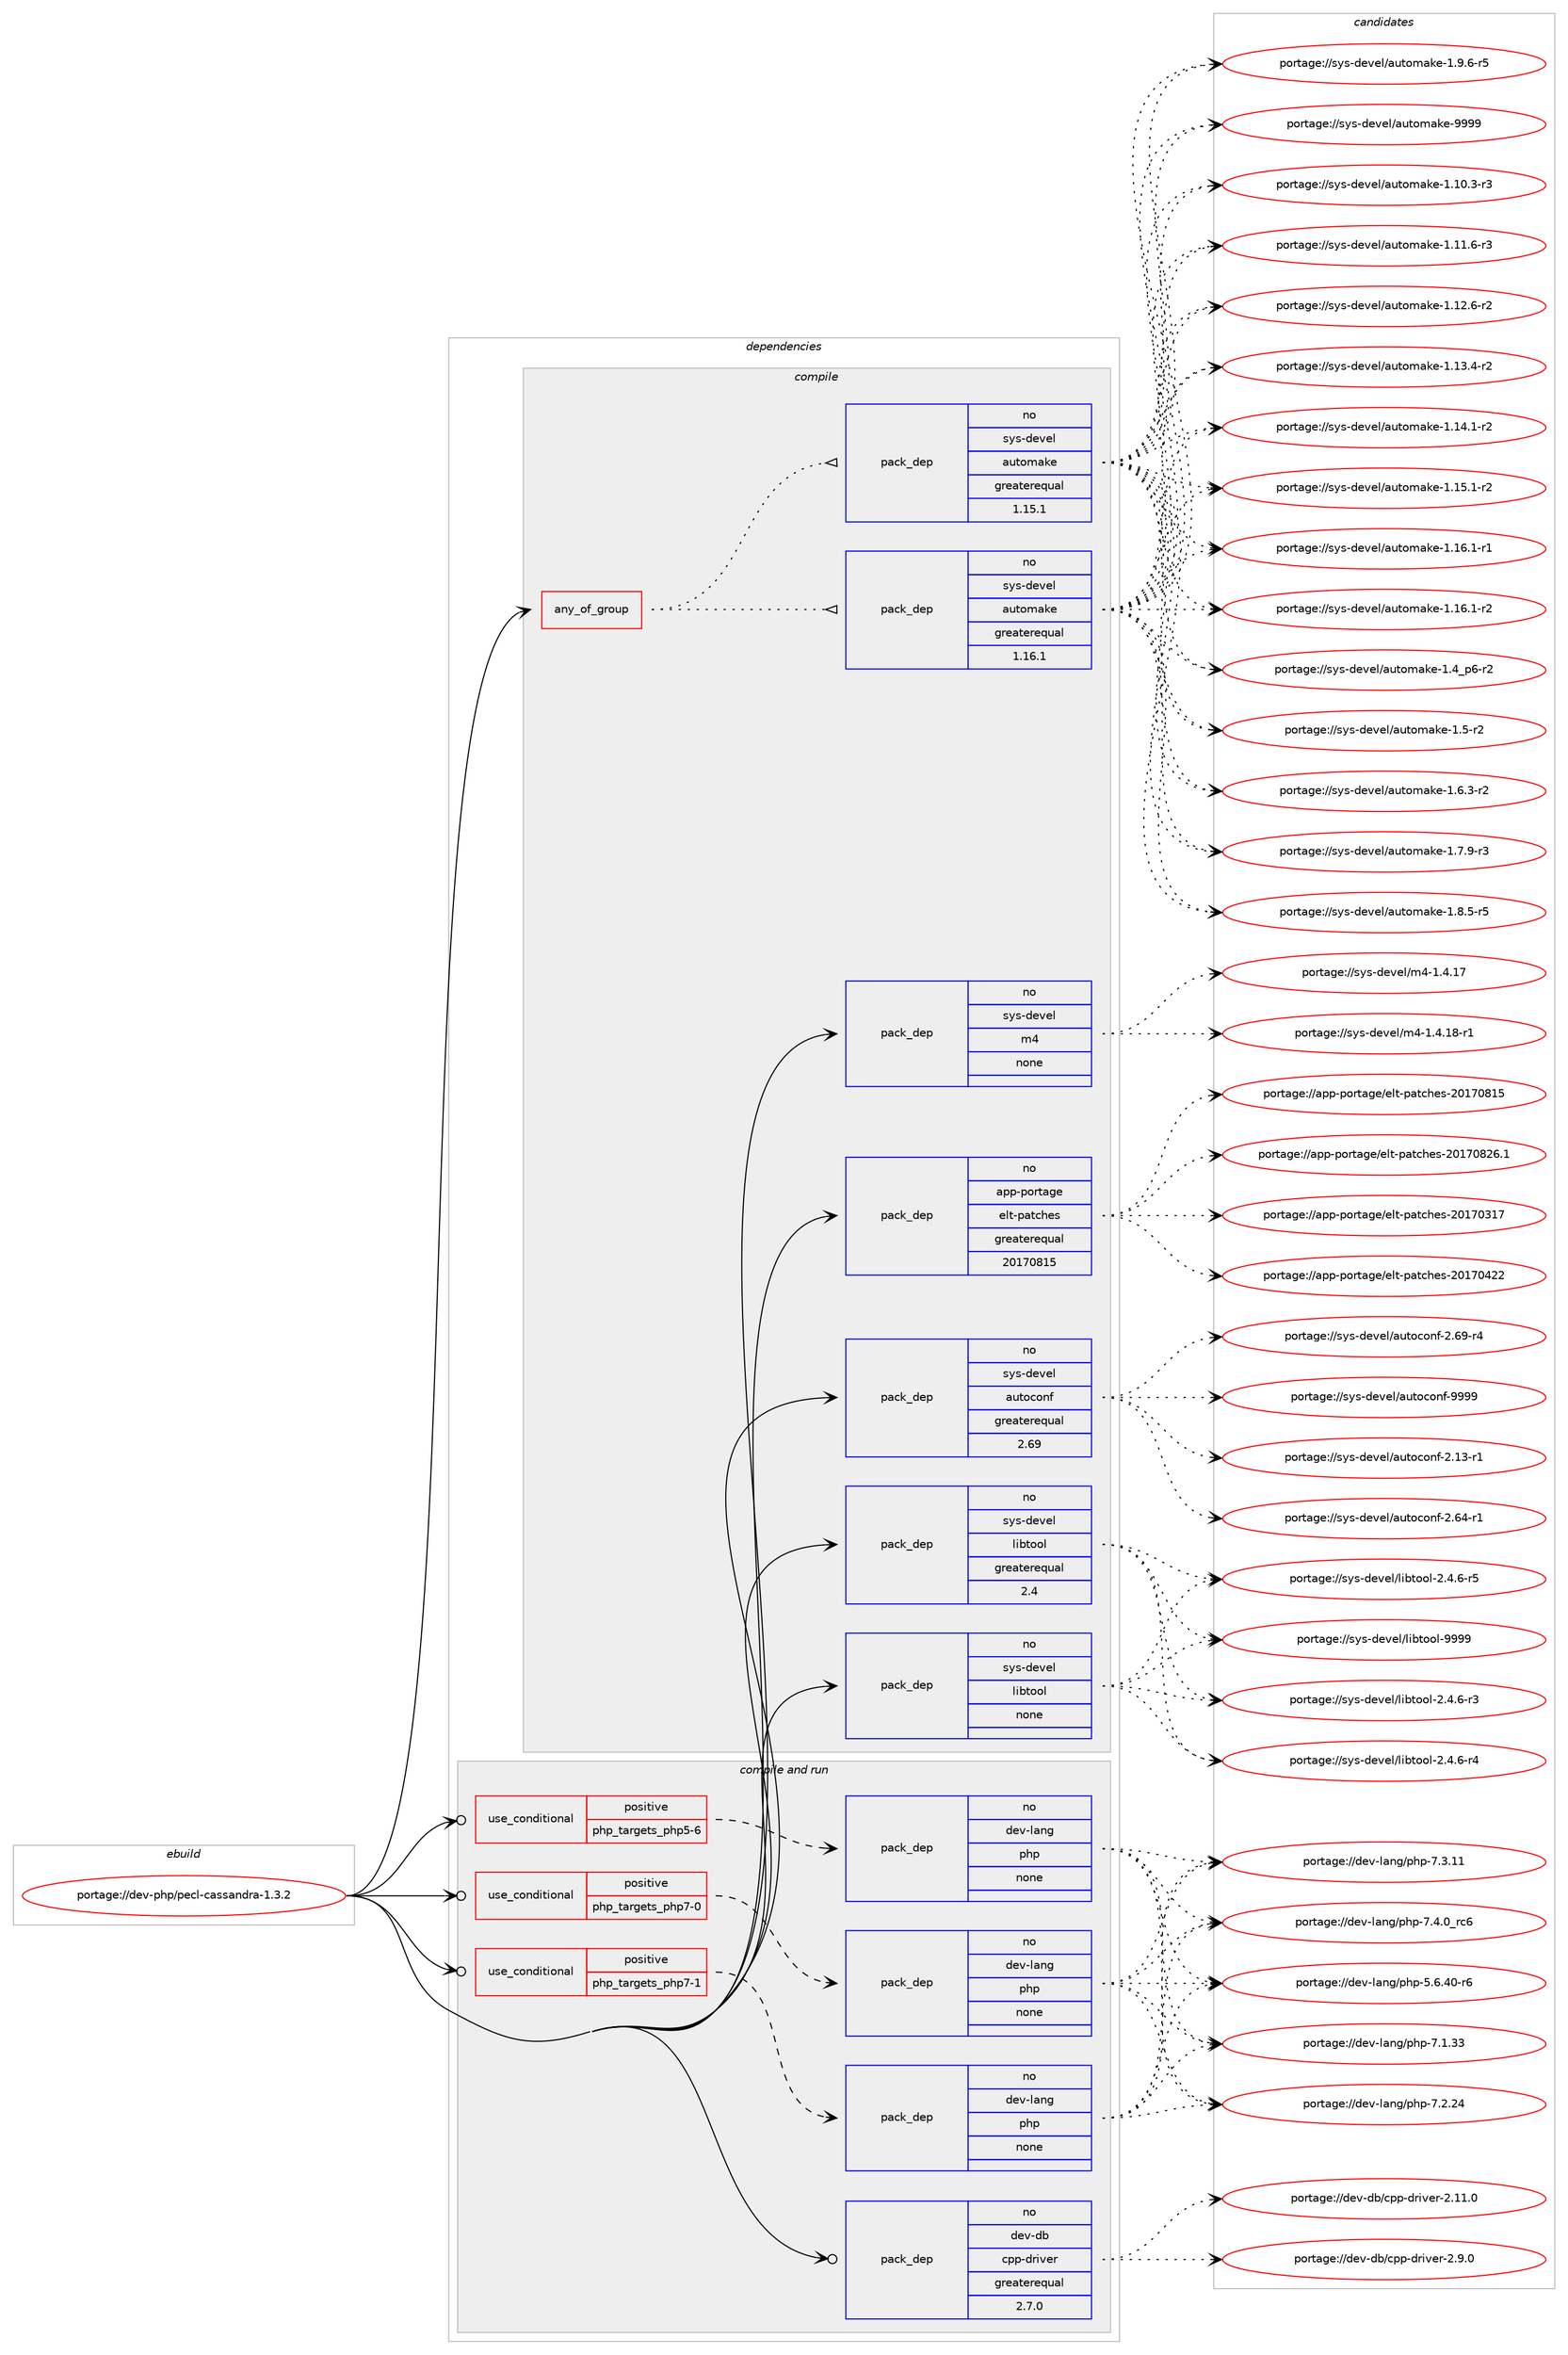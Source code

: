 digraph prolog {

# *************
# Graph options
# *************

newrank=true;
concentrate=true;
compound=true;
graph [rankdir=LR,fontname=Helvetica,fontsize=10,ranksep=1.5];#, ranksep=2.5, nodesep=0.2];
edge  [arrowhead=vee];
node  [fontname=Helvetica,fontsize=10];

# **********
# The ebuild
# **********

subgraph cluster_leftcol {
color=gray;
rank=same;
label=<<i>ebuild</i>>;
id [label="portage://dev-php/pecl-cassandra-1.3.2", color=red, width=4, href="../dev-php/pecl-cassandra-1.3.2.svg"];
}

# ****************
# The dependencies
# ****************

subgraph cluster_midcol {
color=gray;
label=<<i>dependencies</i>>;
subgraph cluster_compile {
fillcolor="#eeeeee";
style=filled;
label=<<i>compile</i>>;
subgraph any3145 {
dependency124728 [label=<<TABLE BORDER="0" CELLBORDER="1" CELLSPACING="0" CELLPADDING="4"><TR><TD CELLPADDING="10">any_of_group</TD></TR></TABLE>>, shape=none, color=red];subgraph pack97408 {
dependency124729 [label=<<TABLE BORDER="0" CELLBORDER="1" CELLSPACING="0" CELLPADDING="4" WIDTH="220"><TR><TD ROWSPAN="6" CELLPADDING="30">pack_dep</TD></TR><TR><TD WIDTH="110">no</TD></TR><TR><TD>sys-devel</TD></TR><TR><TD>automake</TD></TR><TR><TD>greaterequal</TD></TR><TR><TD>1.16.1</TD></TR></TABLE>>, shape=none, color=blue];
}
dependency124728:e -> dependency124729:w [weight=20,style="dotted",arrowhead="oinv"];
subgraph pack97409 {
dependency124730 [label=<<TABLE BORDER="0" CELLBORDER="1" CELLSPACING="0" CELLPADDING="4" WIDTH="220"><TR><TD ROWSPAN="6" CELLPADDING="30">pack_dep</TD></TR><TR><TD WIDTH="110">no</TD></TR><TR><TD>sys-devel</TD></TR><TR><TD>automake</TD></TR><TR><TD>greaterequal</TD></TR><TR><TD>1.15.1</TD></TR></TABLE>>, shape=none, color=blue];
}
dependency124728:e -> dependency124730:w [weight=20,style="dotted",arrowhead="oinv"];
}
id:e -> dependency124728:w [weight=20,style="solid",arrowhead="vee"];
subgraph pack97410 {
dependency124731 [label=<<TABLE BORDER="0" CELLBORDER="1" CELLSPACING="0" CELLPADDING="4" WIDTH="220"><TR><TD ROWSPAN="6" CELLPADDING="30">pack_dep</TD></TR><TR><TD WIDTH="110">no</TD></TR><TR><TD>app-portage</TD></TR><TR><TD>elt-patches</TD></TR><TR><TD>greaterequal</TD></TR><TR><TD>20170815</TD></TR></TABLE>>, shape=none, color=blue];
}
id:e -> dependency124731:w [weight=20,style="solid",arrowhead="vee"];
subgraph pack97411 {
dependency124732 [label=<<TABLE BORDER="0" CELLBORDER="1" CELLSPACING="0" CELLPADDING="4" WIDTH="220"><TR><TD ROWSPAN="6" CELLPADDING="30">pack_dep</TD></TR><TR><TD WIDTH="110">no</TD></TR><TR><TD>sys-devel</TD></TR><TR><TD>autoconf</TD></TR><TR><TD>greaterequal</TD></TR><TR><TD>2.69</TD></TR></TABLE>>, shape=none, color=blue];
}
id:e -> dependency124732:w [weight=20,style="solid",arrowhead="vee"];
subgraph pack97412 {
dependency124733 [label=<<TABLE BORDER="0" CELLBORDER="1" CELLSPACING="0" CELLPADDING="4" WIDTH="220"><TR><TD ROWSPAN="6" CELLPADDING="30">pack_dep</TD></TR><TR><TD WIDTH="110">no</TD></TR><TR><TD>sys-devel</TD></TR><TR><TD>libtool</TD></TR><TR><TD>greaterequal</TD></TR><TR><TD>2.4</TD></TR></TABLE>>, shape=none, color=blue];
}
id:e -> dependency124733:w [weight=20,style="solid",arrowhead="vee"];
subgraph pack97413 {
dependency124734 [label=<<TABLE BORDER="0" CELLBORDER="1" CELLSPACING="0" CELLPADDING="4" WIDTH="220"><TR><TD ROWSPAN="6" CELLPADDING="30">pack_dep</TD></TR><TR><TD WIDTH="110">no</TD></TR><TR><TD>sys-devel</TD></TR><TR><TD>libtool</TD></TR><TR><TD>none</TD></TR><TR><TD></TD></TR></TABLE>>, shape=none, color=blue];
}
id:e -> dependency124734:w [weight=20,style="solid",arrowhead="vee"];
subgraph pack97414 {
dependency124735 [label=<<TABLE BORDER="0" CELLBORDER="1" CELLSPACING="0" CELLPADDING="4" WIDTH="220"><TR><TD ROWSPAN="6" CELLPADDING="30">pack_dep</TD></TR><TR><TD WIDTH="110">no</TD></TR><TR><TD>sys-devel</TD></TR><TR><TD>m4</TD></TR><TR><TD>none</TD></TR><TR><TD></TD></TR></TABLE>>, shape=none, color=blue];
}
id:e -> dependency124735:w [weight=20,style="solid",arrowhead="vee"];
}
subgraph cluster_compileandrun {
fillcolor="#eeeeee";
style=filled;
label=<<i>compile and run</i>>;
subgraph cond24110 {
dependency124736 [label=<<TABLE BORDER="0" CELLBORDER="1" CELLSPACING="0" CELLPADDING="4"><TR><TD ROWSPAN="3" CELLPADDING="10">use_conditional</TD></TR><TR><TD>positive</TD></TR><TR><TD>php_targets_php5-6</TD></TR></TABLE>>, shape=none, color=red];
subgraph pack97415 {
dependency124737 [label=<<TABLE BORDER="0" CELLBORDER="1" CELLSPACING="0" CELLPADDING="4" WIDTH="220"><TR><TD ROWSPAN="6" CELLPADDING="30">pack_dep</TD></TR><TR><TD WIDTH="110">no</TD></TR><TR><TD>dev-lang</TD></TR><TR><TD>php</TD></TR><TR><TD>none</TD></TR><TR><TD></TD></TR></TABLE>>, shape=none, color=blue];
}
dependency124736:e -> dependency124737:w [weight=20,style="dashed",arrowhead="vee"];
}
id:e -> dependency124736:w [weight=20,style="solid",arrowhead="odotvee"];
subgraph cond24111 {
dependency124738 [label=<<TABLE BORDER="0" CELLBORDER="1" CELLSPACING="0" CELLPADDING="4"><TR><TD ROWSPAN="3" CELLPADDING="10">use_conditional</TD></TR><TR><TD>positive</TD></TR><TR><TD>php_targets_php7-0</TD></TR></TABLE>>, shape=none, color=red];
subgraph pack97416 {
dependency124739 [label=<<TABLE BORDER="0" CELLBORDER="1" CELLSPACING="0" CELLPADDING="4" WIDTH="220"><TR><TD ROWSPAN="6" CELLPADDING="30">pack_dep</TD></TR><TR><TD WIDTH="110">no</TD></TR><TR><TD>dev-lang</TD></TR><TR><TD>php</TD></TR><TR><TD>none</TD></TR><TR><TD></TD></TR></TABLE>>, shape=none, color=blue];
}
dependency124738:e -> dependency124739:w [weight=20,style="dashed",arrowhead="vee"];
}
id:e -> dependency124738:w [weight=20,style="solid",arrowhead="odotvee"];
subgraph cond24112 {
dependency124740 [label=<<TABLE BORDER="0" CELLBORDER="1" CELLSPACING="0" CELLPADDING="4"><TR><TD ROWSPAN="3" CELLPADDING="10">use_conditional</TD></TR><TR><TD>positive</TD></TR><TR><TD>php_targets_php7-1</TD></TR></TABLE>>, shape=none, color=red];
subgraph pack97417 {
dependency124741 [label=<<TABLE BORDER="0" CELLBORDER="1" CELLSPACING="0" CELLPADDING="4" WIDTH="220"><TR><TD ROWSPAN="6" CELLPADDING="30">pack_dep</TD></TR><TR><TD WIDTH="110">no</TD></TR><TR><TD>dev-lang</TD></TR><TR><TD>php</TD></TR><TR><TD>none</TD></TR><TR><TD></TD></TR></TABLE>>, shape=none, color=blue];
}
dependency124740:e -> dependency124741:w [weight=20,style="dashed",arrowhead="vee"];
}
id:e -> dependency124740:w [weight=20,style="solid",arrowhead="odotvee"];
subgraph pack97418 {
dependency124742 [label=<<TABLE BORDER="0" CELLBORDER="1" CELLSPACING="0" CELLPADDING="4" WIDTH="220"><TR><TD ROWSPAN="6" CELLPADDING="30">pack_dep</TD></TR><TR><TD WIDTH="110">no</TD></TR><TR><TD>dev-db</TD></TR><TR><TD>cpp-driver</TD></TR><TR><TD>greaterequal</TD></TR><TR><TD>2.7.0</TD></TR></TABLE>>, shape=none, color=blue];
}
id:e -> dependency124742:w [weight=20,style="solid",arrowhead="odotvee"];
}
subgraph cluster_run {
fillcolor="#eeeeee";
style=filled;
label=<<i>run</i>>;
}
}

# **************
# The candidates
# **************

subgraph cluster_choices {
rank=same;
color=gray;
label=<<i>candidates</i>>;

subgraph choice97408 {
color=black;
nodesep=1;
choiceportage11512111545100101118101108479711711611110997107101454946494846514511451 [label="portage://sys-devel/automake-1.10.3-r3", color=red, width=4,href="../sys-devel/automake-1.10.3-r3.svg"];
choiceportage11512111545100101118101108479711711611110997107101454946494946544511451 [label="portage://sys-devel/automake-1.11.6-r3", color=red, width=4,href="../sys-devel/automake-1.11.6-r3.svg"];
choiceportage11512111545100101118101108479711711611110997107101454946495046544511450 [label="portage://sys-devel/automake-1.12.6-r2", color=red, width=4,href="../sys-devel/automake-1.12.6-r2.svg"];
choiceportage11512111545100101118101108479711711611110997107101454946495146524511450 [label="portage://sys-devel/automake-1.13.4-r2", color=red, width=4,href="../sys-devel/automake-1.13.4-r2.svg"];
choiceportage11512111545100101118101108479711711611110997107101454946495246494511450 [label="portage://sys-devel/automake-1.14.1-r2", color=red, width=4,href="../sys-devel/automake-1.14.1-r2.svg"];
choiceportage11512111545100101118101108479711711611110997107101454946495346494511450 [label="portage://sys-devel/automake-1.15.1-r2", color=red, width=4,href="../sys-devel/automake-1.15.1-r2.svg"];
choiceportage11512111545100101118101108479711711611110997107101454946495446494511449 [label="portage://sys-devel/automake-1.16.1-r1", color=red, width=4,href="../sys-devel/automake-1.16.1-r1.svg"];
choiceportage11512111545100101118101108479711711611110997107101454946495446494511450 [label="portage://sys-devel/automake-1.16.1-r2", color=red, width=4,href="../sys-devel/automake-1.16.1-r2.svg"];
choiceportage115121115451001011181011084797117116111109971071014549465295112544511450 [label="portage://sys-devel/automake-1.4_p6-r2", color=red, width=4,href="../sys-devel/automake-1.4_p6-r2.svg"];
choiceportage11512111545100101118101108479711711611110997107101454946534511450 [label="portage://sys-devel/automake-1.5-r2", color=red, width=4,href="../sys-devel/automake-1.5-r2.svg"];
choiceportage115121115451001011181011084797117116111109971071014549465446514511450 [label="portage://sys-devel/automake-1.6.3-r2", color=red, width=4,href="../sys-devel/automake-1.6.3-r2.svg"];
choiceportage115121115451001011181011084797117116111109971071014549465546574511451 [label="portage://sys-devel/automake-1.7.9-r3", color=red, width=4,href="../sys-devel/automake-1.7.9-r3.svg"];
choiceportage115121115451001011181011084797117116111109971071014549465646534511453 [label="portage://sys-devel/automake-1.8.5-r5", color=red, width=4,href="../sys-devel/automake-1.8.5-r5.svg"];
choiceportage115121115451001011181011084797117116111109971071014549465746544511453 [label="portage://sys-devel/automake-1.9.6-r5", color=red, width=4,href="../sys-devel/automake-1.9.6-r5.svg"];
choiceportage115121115451001011181011084797117116111109971071014557575757 [label="portage://sys-devel/automake-9999", color=red, width=4,href="../sys-devel/automake-9999.svg"];
dependency124729:e -> choiceportage11512111545100101118101108479711711611110997107101454946494846514511451:w [style=dotted,weight="100"];
dependency124729:e -> choiceportage11512111545100101118101108479711711611110997107101454946494946544511451:w [style=dotted,weight="100"];
dependency124729:e -> choiceportage11512111545100101118101108479711711611110997107101454946495046544511450:w [style=dotted,weight="100"];
dependency124729:e -> choiceportage11512111545100101118101108479711711611110997107101454946495146524511450:w [style=dotted,weight="100"];
dependency124729:e -> choiceportage11512111545100101118101108479711711611110997107101454946495246494511450:w [style=dotted,weight="100"];
dependency124729:e -> choiceportage11512111545100101118101108479711711611110997107101454946495346494511450:w [style=dotted,weight="100"];
dependency124729:e -> choiceportage11512111545100101118101108479711711611110997107101454946495446494511449:w [style=dotted,weight="100"];
dependency124729:e -> choiceportage11512111545100101118101108479711711611110997107101454946495446494511450:w [style=dotted,weight="100"];
dependency124729:e -> choiceportage115121115451001011181011084797117116111109971071014549465295112544511450:w [style=dotted,weight="100"];
dependency124729:e -> choiceportage11512111545100101118101108479711711611110997107101454946534511450:w [style=dotted,weight="100"];
dependency124729:e -> choiceportage115121115451001011181011084797117116111109971071014549465446514511450:w [style=dotted,weight="100"];
dependency124729:e -> choiceportage115121115451001011181011084797117116111109971071014549465546574511451:w [style=dotted,weight="100"];
dependency124729:e -> choiceportage115121115451001011181011084797117116111109971071014549465646534511453:w [style=dotted,weight="100"];
dependency124729:e -> choiceportage115121115451001011181011084797117116111109971071014549465746544511453:w [style=dotted,weight="100"];
dependency124729:e -> choiceportage115121115451001011181011084797117116111109971071014557575757:w [style=dotted,weight="100"];
}
subgraph choice97409 {
color=black;
nodesep=1;
choiceportage11512111545100101118101108479711711611110997107101454946494846514511451 [label="portage://sys-devel/automake-1.10.3-r3", color=red, width=4,href="../sys-devel/automake-1.10.3-r3.svg"];
choiceportage11512111545100101118101108479711711611110997107101454946494946544511451 [label="portage://sys-devel/automake-1.11.6-r3", color=red, width=4,href="../sys-devel/automake-1.11.6-r3.svg"];
choiceportage11512111545100101118101108479711711611110997107101454946495046544511450 [label="portage://sys-devel/automake-1.12.6-r2", color=red, width=4,href="../sys-devel/automake-1.12.6-r2.svg"];
choiceportage11512111545100101118101108479711711611110997107101454946495146524511450 [label="portage://sys-devel/automake-1.13.4-r2", color=red, width=4,href="../sys-devel/automake-1.13.4-r2.svg"];
choiceportage11512111545100101118101108479711711611110997107101454946495246494511450 [label="portage://sys-devel/automake-1.14.1-r2", color=red, width=4,href="../sys-devel/automake-1.14.1-r2.svg"];
choiceportage11512111545100101118101108479711711611110997107101454946495346494511450 [label="portage://sys-devel/automake-1.15.1-r2", color=red, width=4,href="../sys-devel/automake-1.15.1-r2.svg"];
choiceportage11512111545100101118101108479711711611110997107101454946495446494511449 [label="portage://sys-devel/automake-1.16.1-r1", color=red, width=4,href="../sys-devel/automake-1.16.1-r1.svg"];
choiceportage11512111545100101118101108479711711611110997107101454946495446494511450 [label="portage://sys-devel/automake-1.16.1-r2", color=red, width=4,href="../sys-devel/automake-1.16.1-r2.svg"];
choiceportage115121115451001011181011084797117116111109971071014549465295112544511450 [label="portage://sys-devel/automake-1.4_p6-r2", color=red, width=4,href="../sys-devel/automake-1.4_p6-r2.svg"];
choiceportage11512111545100101118101108479711711611110997107101454946534511450 [label="portage://sys-devel/automake-1.5-r2", color=red, width=4,href="../sys-devel/automake-1.5-r2.svg"];
choiceportage115121115451001011181011084797117116111109971071014549465446514511450 [label="portage://sys-devel/automake-1.6.3-r2", color=red, width=4,href="../sys-devel/automake-1.6.3-r2.svg"];
choiceportage115121115451001011181011084797117116111109971071014549465546574511451 [label="portage://sys-devel/automake-1.7.9-r3", color=red, width=4,href="../sys-devel/automake-1.7.9-r3.svg"];
choiceportage115121115451001011181011084797117116111109971071014549465646534511453 [label="portage://sys-devel/automake-1.8.5-r5", color=red, width=4,href="../sys-devel/automake-1.8.5-r5.svg"];
choiceportage115121115451001011181011084797117116111109971071014549465746544511453 [label="portage://sys-devel/automake-1.9.6-r5", color=red, width=4,href="../sys-devel/automake-1.9.6-r5.svg"];
choiceportage115121115451001011181011084797117116111109971071014557575757 [label="portage://sys-devel/automake-9999", color=red, width=4,href="../sys-devel/automake-9999.svg"];
dependency124730:e -> choiceportage11512111545100101118101108479711711611110997107101454946494846514511451:w [style=dotted,weight="100"];
dependency124730:e -> choiceportage11512111545100101118101108479711711611110997107101454946494946544511451:w [style=dotted,weight="100"];
dependency124730:e -> choiceportage11512111545100101118101108479711711611110997107101454946495046544511450:w [style=dotted,weight="100"];
dependency124730:e -> choiceportage11512111545100101118101108479711711611110997107101454946495146524511450:w [style=dotted,weight="100"];
dependency124730:e -> choiceportage11512111545100101118101108479711711611110997107101454946495246494511450:w [style=dotted,weight="100"];
dependency124730:e -> choiceportage11512111545100101118101108479711711611110997107101454946495346494511450:w [style=dotted,weight="100"];
dependency124730:e -> choiceportage11512111545100101118101108479711711611110997107101454946495446494511449:w [style=dotted,weight="100"];
dependency124730:e -> choiceportage11512111545100101118101108479711711611110997107101454946495446494511450:w [style=dotted,weight="100"];
dependency124730:e -> choiceportage115121115451001011181011084797117116111109971071014549465295112544511450:w [style=dotted,weight="100"];
dependency124730:e -> choiceportage11512111545100101118101108479711711611110997107101454946534511450:w [style=dotted,weight="100"];
dependency124730:e -> choiceportage115121115451001011181011084797117116111109971071014549465446514511450:w [style=dotted,weight="100"];
dependency124730:e -> choiceportage115121115451001011181011084797117116111109971071014549465546574511451:w [style=dotted,weight="100"];
dependency124730:e -> choiceportage115121115451001011181011084797117116111109971071014549465646534511453:w [style=dotted,weight="100"];
dependency124730:e -> choiceportage115121115451001011181011084797117116111109971071014549465746544511453:w [style=dotted,weight="100"];
dependency124730:e -> choiceportage115121115451001011181011084797117116111109971071014557575757:w [style=dotted,weight="100"];
}
subgraph choice97410 {
color=black;
nodesep=1;
choiceportage97112112451121111141169710310147101108116451129711699104101115455048495548514955 [label="portage://app-portage/elt-patches-20170317", color=red, width=4,href="../app-portage/elt-patches-20170317.svg"];
choiceportage97112112451121111141169710310147101108116451129711699104101115455048495548525050 [label="portage://app-portage/elt-patches-20170422", color=red, width=4,href="../app-portage/elt-patches-20170422.svg"];
choiceportage97112112451121111141169710310147101108116451129711699104101115455048495548564953 [label="portage://app-portage/elt-patches-20170815", color=red, width=4,href="../app-portage/elt-patches-20170815.svg"];
choiceportage971121124511211111411697103101471011081164511297116991041011154550484955485650544649 [label="portage://app-portage/elt-patches-20170826.1", color=red, width=4,href="../app-portage/elt-patches-20170826.1.svg"];
dependency124731:e -> choiceportage97112112451121111141169710310147101108116451129711699104101115455048495548514955:w [style=dotted,weight="100"];
dependency124731:e -> choiceportage97112112451121111141169710310147101108116451129711699104101115455048495548525050:w [style=dotted,weight="100"];
dependency124731:e -> choiceportage97112112451121111141169710310147101108116451129711699104101115455048495548564953:w [style=dotted,weight="100"];
dependency124731:e -> choiceportage971121124511211111411697103101471011081164511297116991041011154550484955485650544649:w [style=dotted,weight="100"];
}
subgraph choice97411 {
color=black;
nodesep=1;
choiceportage1151211154510010111810110847971171161119911111010245504649514511449 [label="portage://sys-devel/autoconf-2.13-r1", color=red, width=4,href="../sys-devel/autoconf-2.13-r1.svg"];
choiceportage1151211154510010111810110847971171161119911111010245504654524511449 [label="portage://sys-devel/autoconf-2.64-r1", color=red, width=4,href="../sys-devel/autoconf-2.64-r1.svg"];
choiceportage1151211154510010111810110847971171161119911111010245504654574511452 [label="portage://sys-devel/autoconf-2.69-r4", color=red, width=4,href="../sys-devel/autoconf-2.69-r4.svg"];
choiceportage115121115451001011181011084797117116111991111101024557575757 [label="portage://sys-devel/autoconf-9999", color=red, width=4,href="../sys-devel/autoconf-9999.svg"];
dependency124732:e -> choiceportage1151211154510010111810110847971171161119911111010245504649514511449:w [style=dotted,weight="100"];
dependency124732:e -> choiceportage1151211154510010111810110847971171161119911111010245504654524511449:w [style=dotted,weight="100"];
dependency124732:e -> choiceportage1151211154510010111810110847971171161119911111010245504654574511452:w [style=dotted,weight="100"];
dependency124732:e -> choiceportage115121115451001011181011084797117116111991111101024557575757:w [style=dotted,weight="100"];
}
subgraph choice97412 {
color=black;
nodesep=1;
choiceportage1151211154510010111810110847108105981161111111084550465246544511451 [label="portage://sys-devel/libtool-2.4.6-r3", color=red, width=4,href="../sys-devel/libtool-2.4.6-r3.svg"];
choiceportage1151211154510010111810110847108105981161111111084550465246544511452 [label="portage://sys-devel/libtool-2.4.6-r4", color=red, width=4,href="../sys-devel/libtool-2.4.6-r4.svg"];
choiceportage1151211154510010111810110847108105981161111111084550465246544511453 [label="portage://sys-devel/libtool-2.4.6-r5", color=red, width=4,href="../sys-devel/libtool-2.4.6-r5.svg"];
choiceportage1151211154510010111810110847108105981161111111084557575757 [label="portage://sys-devel/libtool-9999", color=red, width=4,href="../sys-devel/libtool-9999.svg"];
dependency124733:e -> choiceportage1151211154510010111810110847108105981161111111084550465246544511451:w [style=dotted,weight="100"];
dependency124733:e -> choiceportage1151211154510010111810110847108105981161111111084550465246544511452:w [style=dotted,weight="100"];
dependency124733:e -> choiceportage1151211154510010111810110847108105981161111111084550465246544511453:w [style=dotted,weight="100"];
dependency124733:e -> choiceportage1151211154510010111810110847108105981161111111084557575757:w [style=dotted,weight="100"];
}
subgraph choice97413 {
color=black;
nodesep=1;
choiceportage1151211154510010111810110847108105981161111111084550465246544511451 [label="portage://sys-devel/libtool-2.4.6-r3", color=red, width=4,href="../sys-devel/libtool-2.4.6-r3.svg"];
choiceportage1151211154510010111810110847108105981161111111084550465246544511452 [label="portage://sys-devel/libtool-2.4.6-r4", color=red, width=4,href="../sys-devel/libtool-2.4.6-r4.svg"];
choiceportage1151211154510010111810110847108105981161111111084550465246544511453 [label="portage://sys-devel/libtool-2.4.6-r5", color=red, width=4,href="../sys-devel/libtool-2.4.6-r5.svg"];
choiceportage1151211154510010111810110847108105981161111111084557575757 [label="portage://sys-devel/libtool-9999", color=red, width=4,href="../sys-devel/libtool-9999.svg"];
dependency124734:e -> choiceportage1151211154510010111810110847108105981161111111084550465246544511451:w [style=dotted,weight="100"];
dependency124734:e -> choiceportage1151211154510010111810110847108105981161111111084550465246544511452:w [style=dotted,weight="100"];
dependency124734:e -> choiceportage1151211154510010111810110847108105981161111111084550465246544511453:w [style=dotted,weight="100"];
dependency124734:e -> choiceportage1151211154510010111810110847108105981161111111084557575757:w [style=dotted,weight="100"];
}
subgraph choice97414 {
color=black;
nodesep=1;
choiceportage11512111545100101118101108471095245494652464955 [label="portage://sys-devel/m4-1.4.17", color=red, width=4,href="../sys-devel/m4-1.4.17.svg"];
choiceportage115121115451001011181011084710952454946524649564511449 [label="portage://sys-devel/m4-1.4.18-r1", color=red, width=4,href="../sys-devel/m4-1.4.18-r1.svg"];
dependency124735:e -> choiceportage11512111545100101118101108471095245494652464955:w [style=dotted,weight="100"];
dependency124735:e -> choiceportage115121115451001011181011084710952454946524649564511449:w [style=dotted,weight="100"];
}
subgraph choice97415 {
color=black;
nodesep=1;
choiceportage100101118451089711010347112104112455346544652484511454 [label="portage://dev-lang/php-5.6.40-r6", color=red, width=4,href="../dev-lang/php-5.6.40-r6.svg"];
choiceportage10010111845108971101034711210411245554649465151 [label="portage://dev-lang/php-7.1.33", color=red, width=4,href="../dev-lang/php-7.1.33.svg"];
choiceportage10010111845108971101034711210411245554650465052 [label="portage://dev-lang/php-7.2.24", color=red, width=4,href="../dev-lang/php-7.2.24.svg"];
choiceportage10010111845108971101034711210411245554651464949 [label="portage://dev-lang/php-7.3.11", color=red, width=4,href="../dev-lang/php-7.3.11.svg"];
choiceportage100101118451089711010347112104112455546524648951149954 [label="portage://dev-lang/php-7.4.0_rc6", color=red, width=4,href="../dev-lang/php-7.4.0_rc6.svg"];
dependency124737:e -> choiceportage100101118451089711010347112104112455346544652484511454:w [style=dotted,weight="100"];
dependency124737:e -> choiceportage10010111845108971101034711210411245554649465151:w [style=dotted,weight="100"];
dependency124737:e -> choiceportage10010111845108971101034711210411245554650465052:w [style=dotted,weight="100"];
dependency124737:e -> choiceportage10010111845108971101034711210411245554651464949:w [style=dotted,weight="100"];
dependency124737:e -> choiceportage100101118451089711010347112104112455546524648951149954:w [style=dotted,weight="100"];
}
subgraph choice97416 {
color=black;
nodesep=1;
choiceportage100101118451089711010347112104112455346544652484511454 [label="portage://dev-lang/php-5.6.40-r6", color=red, width=4,href="../dev-lang/php-5.6.40-r6.svg"];
choiceportage10010111845108971101034711210411245554649465151 [label="portage://dev-lang/php-7.1.33", color=red, width=4,href="../dev-lang/php-7.1.33.svg"];
choiceportage10010111845108971101034711210411245554650465052 [label="portage://dev-lang/php-7.2.24", color=red, width=4,href="../dev-lang/php-7.2.24.svg"];
choiceportage10010111845108971101034711210411245554651464949 [label="portage://dev-lang/php-7.3.11", color=red, width=4,href="../dev-lang/php-7.3.11.svg"];
choiceportage100101118451089711010347112104112455546524648951149954 [label="portage://dev-lang/php-7.4.0_rc6", color=red, width=4,href="../dev-lang/php-7.4.0_rc6.svg"];
dependency124739:e -> choiceportage100101118451089711010347112104112455346544652484511454:w [style=dotted,weight="100"];
dependency124739:e -> choiceportage10010111845108971101034711210411245554649465151:w [style=dotted,weight="100"];
dependency124739:e -> choiceportage10010111845108971101034711210411245554650465052:w [style=dotted,weight="100"];
dependency124739:e -> choiceportage10010111845108971101034711210411245554651464949:w [style=dotted,weight="100"];
dependency124739:e -> choiceportage100101118451089711010347112104112455546524648951149954:w [style=dotted,weight="100"];
}
subgraph choice97417 {
color=black;
nodesep=1;
choiceportage100101118451089711010347112104112455346544652484511454 [label="portage://dev-lang/php-5.6.40-r6", color=red, width=4,href="../dev-lang/php-5.6.40-r6.svg"];
choiceportage10010111845108971101034711210411245554649465151 [label="portage://dev-lang/php-7.1.33", color=red, width=4,href="../dev-lang/php-7.1.33.svg"];
choiceportage10010111845108971101034711210411245554650465052 [label="portage://dev-lang/php-7.2.24", color=red, width=4,href="../dev-lang/php-7.2.24.svg"];
choiceportage10010111845108971101034711210411245554651464949 [label="portage://dev-lang/php-7.3.11", color=red, width=4,href="../dev-lang/php-7.3.11.svg"];
choiceportage100101118451089711010347112104112455546524648951149954 [label="portage://dev-lang/php-7.4.0_rc6", color=red, width=4,href="../dev-lang/php-7.4.0_rc6.svg"];
dependency124741:e -> choiceportage100101118451089711010347112104112455346544652484511454:w [style=dotted,weight="100"];
dependency124741:e -> choiceportage10010111845108971101034711210411245554649465151:w [style=dotted,weight="100"];
dependency124741:e -> choiceportage10010111845108971101034711210411245554650465052:w [style=dotted,weight="100"];
dependency124741:e -> choiceportage10010111845108971101034711210411245554651464949:w [style=dotted,weight="100"];
dependency124741:e -> choiceportage100101118451089711010347112104112455546524648951149954:w [style=dotted,weight="100"];
}
subgraph choice97418 {
color=black;
nodesep=1;
choiceportage100101118451009847991121124510011410511810111445504649494648 [label="portage://dev-db/cpp-driver-2.11.0", color=red, width=4,href="../dev-db/cpp-driver-2.11.0.svg"];
choiceportage1001011184510098479911211245100114105118101114455046574648 [label="portage://dev-db/cpp-driver-2.9.0", color=red, width=4,href="../dev-db/cpp-driver-2.9.0.svg"];
dependency124742:e -> choiceportage100101118451009847991121124510011410511810111445504649494648:w [style=dotted,weight="100"];
dependency124742:e -> choiceportage1001011184510098479911211245100114105118101114455046574648:w [style=dotted,weight="100"];
}
}

}
